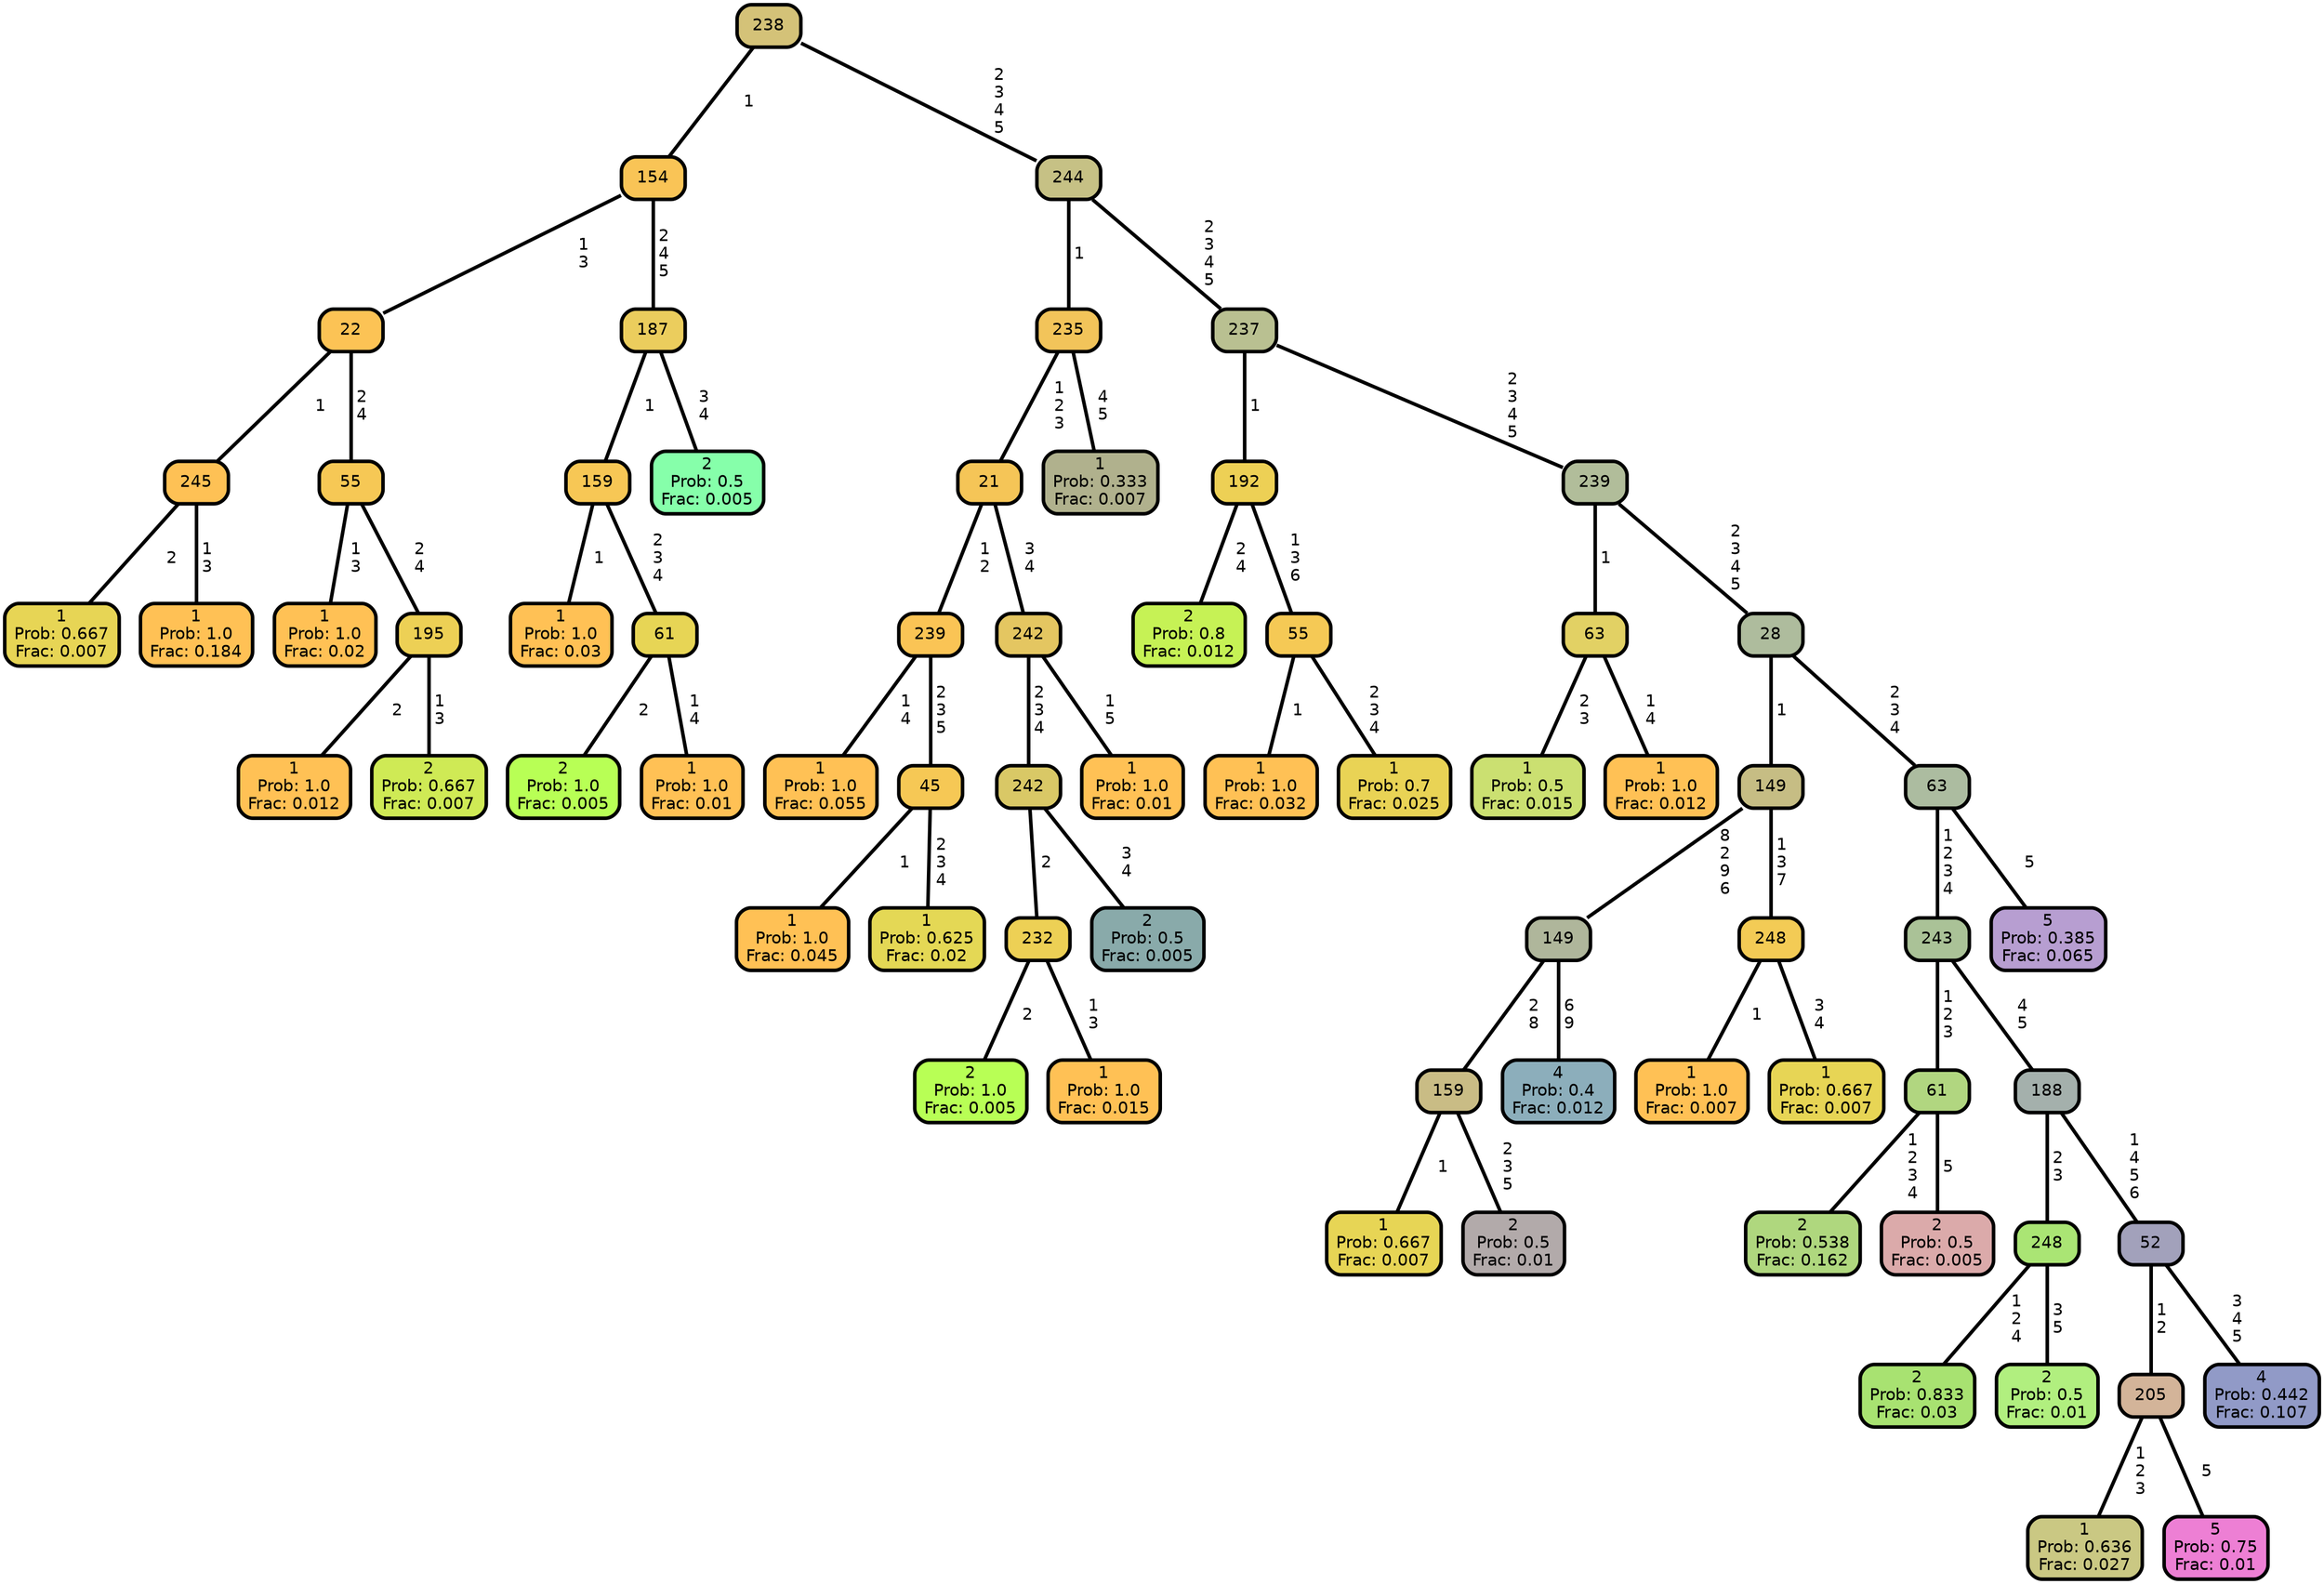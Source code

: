 graph Tree {
node [shape=box, style="filled, rounded",color="black",penwidth="3",fontcolor="black",                 fontname=helvetica] ;
graph [ranksep="0 equally", splines=straight,                 bgcolor=transparent, dpi=200] ;
edge [fontname=helvetica, color=black] ;
0 [label="1
Prob: 0.667
Frac: 0.007", fillcolor="#e7d555"] ;
1 [label="245", fillcolor="#fec155"] ;
2 [label="1
Prob: 1.0
Frac: 0.184", fillcolor="#ffc155"] ;
3 [label="22", fillcolor="#fcc355"] ;
4 [label="1
Prob: 1.0
Frac: 0.02", fillcolor="#ffc155"] ;
5 [label="55", fillcolor="#f6c855"] ;
6 [label="1
Prob: 1.0
Frac: 0.012", fillcolor="#ffc155"] ;
7 [label="195", fillcolor="#edd055"] ;
8 [label="2
Prob: 0.667
Frac: 0.007", fillcolor="#cfea55"] ;
9 [label="154", fillcolor="#f9c456"] ;
10 [label="1
Prob: 1.0
Frac: 0.03", fillcolor="#ffc155"] ;
11 [label="159", fillcolor="#f7c755"] ;
12 [label="2
Prob: 1.0
Frac: 0.005", fillcolor="#b8ff55"] ;
13 [label="61", fillcolor="#e7d555"] ;
14 [label="1
Prob: 1.0
Frac: 0.01", fillcolor="#ffc155"] ;
15 [label="187", fillcolor="#ebcd5d"] ;
16 [label="2
Prob: 0.5
Frac: 0.005", fillcolor="#86ffaa"] ;
17 [label="238", fillcolor="#d4c278"] ;
18 [label="1
Prob: 1.0
Frac: 0.055", fillcolor="#ffc155"] ;
19 [label="239", fillcolor="#fac455"] ;
20 [label="1
Prob: 1.0
Frac: 0.045", fillcolor="#ffc155"] ;
21 [label="45", fillcolor="#f6c855"] ;
22 [label="1
Prob: 0.625
Frac: 0.02", fillcolor="#e4d855"] ;
23 [label="21", fillcolor="#f5c557"] ;
24 [label="2
Prob: 1.0
Frac: 0.005", fillcolor="#b8ff55"] ;
25 [label="232", fillcolor="#edd055"] ;
26 [label="1
Prob: 1.0
Frac: 0.015", fillcolor="#ffc155"] ;
27 [label="242", fillcolor="#d9c866"] ;
28 [label="2
Prob: 0.5
Frac: 0.005", fillcolor="#89aaaa"] ;
29 [label="242", fillcolor="#e4c661"] ;
30 [label="1
Prob: 1.0
Frac: 0.01", fillcolor="#ffc155"] ;
31 [label="235", fillcolor="#f2c45a"] ;
32 [label="1
Prob: 0.333
Frac: 0.007", fillcolor="#b0b18d"] ;
33 [label="244", fillcolor="#c6c185"] ;
34 [label="2
Prob: 0.8
Frac: 0.012", fillcolor="#c6f255"] ;
35 [label="192", fillcolor="#edd055"] ;
36 [label="1
Prob: 1.0
Frac: 0.032", fillcolor="#ffc155"] ;
37 [label="55", fillcolor="#f5c955"] ;
38 [label="1
Prob: 0.7
Frac: 0.025", fillcolor="#e9d355"] ;
39 [label="237", fillcolor="#b9c091"] ;
40 [label="1
Prob: 0.5
Frac: 0.015", fillcolor="#cbe071"] ;
41 [label="63", fillcolor="#e2d164"] ;
42 [label="1
Prob: 1.0
Frac: 0.012", fillcolor="#ffc155"] ;
43 [label="239", fillcolor="#b1bd9a"] ;
44 [label="1
Prob: 0.667
Frac: 0.007", fillcolor="#e7d555"] ;
45 [label="159", fillcolor="#c9bc85"] ;
46 [label="2
Prob: 0.5
Frac: 0.01", fillcolor="#b2aaaa"] ;
47 [label="149", fillcolor="#afb69b"] ;
48 [label="4
Prob: 0.4
Frac: 0.012", fillcolor="#8caebb"] ;
49 [label="149", fillcolor="#c6bd84"] ;
50 [label="1
Prob: 1.0
Frac: 0.007", fillcolor="#ffc155"] ;
51 [label="248", fillcolor="#f3cb55"] ;
52 [label="1
Prob: 0.667
Frac: 0.007", fillcolor="#e7d555"] ;
53 [label="28", fillcolor="#aebc9d"] ;
54 [label="2
Prob: 0.538
Frac: 0.162", fillcolor="#afd77e"] ;
55 [label="61", fillcolor="#b1d680"] ;
56 [label="2
Prob: 0.5
Frac: 0.005", fillcolor="#dbaaaa"] ;
57 [label="243", fillcolor="#aac297"] ;
58 [label="2
Prob: 0.833
Frac: 0.03", fillcolor="#a8e271"] ;
59 [label="248", fillcolor="#aae574"] ;
60 [label="2
Prob: 0.5
Frac: 0.01", fillcolor="#b1ef7f"] ;
61 [label="188", fillcolor="#a4b0ac"] ;
62 [label="1
Prob: 0.636
Frac: 0.027", fillcolor="#cac883"] ;
63 [label="205", fillcolor="#d3b499"] ;
64 [label="5
Prob: 0.75
Frac: 0.01", fillcolor="#ed7fd4"] ;
65 [label="52", fillcolor="#a2a1bb"] ;
66 [label="4
Prob: 0.442
Frac: 0.107", fillcolor="#919ac7"] ;
67 [label="63", fillcolor="#acbca0"] ;
68 [label="5
Prob: 0.385
Frac: 0.065", fillcolor="#b79ed1"] ;
1 -- 0 [label=" 2",penwidth=3] ;
1 -- 2 [label=" 1\n 3",penwidth=3] ;
3 -- 1 [label=" 1",penwidth=3] ;
3 -- 5 [label=" 2\n 4",penwidth=3] ;
5 -- 4 [label=" 1\n 3",penwidth=3] ;
5 -- 7 [label=" 2\n 4",penwidth=3] ;
7 -- 6 [label=" 2",penwidth=3] ;
7 -- 8 [label=" 1\n 3",penwidth=3] ;
9 -- 3 [label=" 1\n 3",penwidth=3] ;
9 -- 15 [label=" 2\n 4\n 5",penwidth=3] ;
11 -- 10 [label=" 1",penwidth=3] ;
11 -- 13 [label=" 2\n 3\n 4",penwidth=3] ;
13 -- 12 [label=" 2",penwidth=3] ;
13 -- 14 [label=" 1\n 4",penwidth=3] ;
15 -- 11 [label=" 1",penwidth=3] ;
15 -- 16 [label=" 3\n 4",penwidth=3] ;
17 -- 9 [label=" 1",penwidth=3] ;
17 -- 33 [label=" 2\n 3\n 4\n 5",penwidth=3] ;
19 -- 18 [label=" 1\n 4",penwidth=3] ;
19 -- 21 [label=" 2\n 3\n 5",penwidth=3] ;
21 -- 20 [label=" 1",penwidth=3] ;
21 -- 22 [label=" 2\n 3\n 4",penwidth=3] ;
23 -- 19 [label=" 1\n 2",penwidth=3] ;
23 -- 29 [label=" 3\n 4",penwidth=3] ;
25 -- 24 [label=" 2",penwidth=3] ;
25 -- 26 [label=" 1\n 3",penwidth=3] ;
27 -- 25 [label=" 2",penwidth=3] ;
27 -- 28 [label=" 3\n 4",penwidth=3] ;
29 -- 27 [label=" 2\n 3\n 4",penwidth=3] ;
29 -- 30 [label=" 1\n 5",penwidth=3] ;
31 -- 23 [label=" 1\n 2\n 3",penwidth=3] ;
31 -- 32 [label=" 4\n 5",penwidth=3] ;
33 -- 31 [label=" 1",penwidth=3] ;
33 -- 39 [label=" 2\n 3\n 4\n 5",penwidth=3] ;
35 -- 34 [label=" 2\n 4",penwidth=3] ;
35 -- 37 [label=" 1\n 3\n 6",penwidth=3] ;
37 -- 36 [label=" 1",penwidth=3] ;
37 -- 38 [label=" 2\n 3\n 4",penwidth=3] ;
39 -- 35 [label=" 1",penwidth=3] ;
39 -- 43 [label=" 2\n 3\n 4\n 5",penwidth=3] ;
41 -- 40 [label=" 2\n 3",penwidth=3] ;
41 -- 42 [label=" 1\n 4",penwidth=3] ;
43 -- 41 [label=" 1",penwidth=3] ;
43 -- 53 [label=" 2\n 3\n 4\n 5",penwidth=3] ;
45 -- 44 [label=" 1",penwidth=3] ;
45 -- 46 [label=" 2\n 3\n 5",penwidth=3] ;
47 -- 45 [label=" 2\n 8",penwidth=3] ;
47 -- 48 [label=" 6\n 9",penwidth=3] ;
49 -- 47 [label=" 8\n 2\n 9\n 6",penwidth=3] ;
49 -- 51 [label=" 1\n 3\n 7",penwidth=3] ;
51 -- 50 [label=" 1",penwidth=3] ;
51 -- 52 [label=" 3\n 4",penwidth=3] ;
53 -- 49 [label=" 1",penwidth=3] ;
53 -- 67 [label=" 2\n 3\n 4",penwidth=3] ;
55 -- 54 [label=" 1\n 2\n 3\n 4",penwidth=3] ;
55 -- 56 [label=" 5",penwidth=3] ;
57 -- 55 [label=" 1\n 2\n 3",penwidth=3] ;
57 -- 61 [label=" 4\n 5",penwidth=3] ;
59 -- 58 [label=" 1\n 2\n 4",penwidth=3] ;
59 -- 60 [label=" 3\n 5",penwidth=3] ;
61 -- 59 [label=" 2\n 3",penwidth=3] ;
61 -- 65 [label=" 1\n 4\n 5\n 6",penwidth=3] ;
63 -- 62 [label=" 1\n 2\n 3",penwidth=3] ;
63 -- 64 [label=" 5",penwidth=3] ;
65 -- 63 [label=" 1\n 2",penwidth=3] ;
65 -- 66 [label=" 3\n 4\n 5",penwidth=3] ;
67 -- 57 [label=" 1\n 2\n 3\n 4",penwidth=3] ;
67 -- 68 [label=" 5",penwidth=3] ;
{rank = same;}}